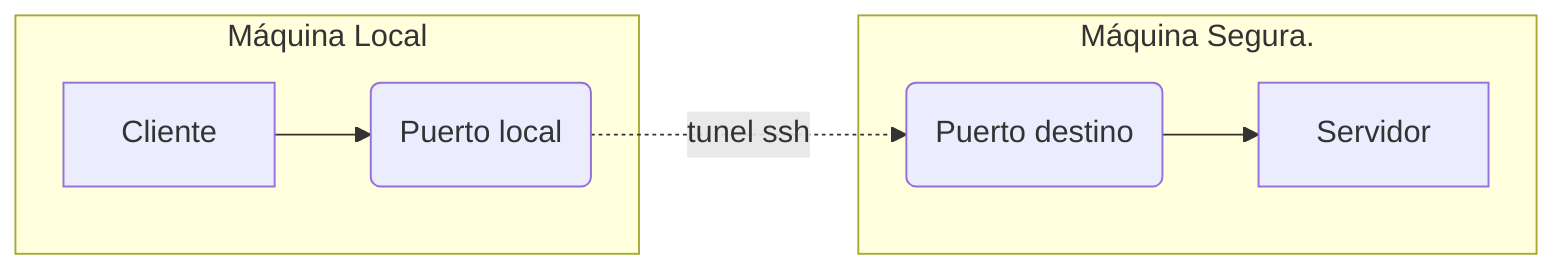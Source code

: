 graph LR
  subgraph Máquina Local
  A[Cliente] --> B(Puerto local)
  end
  subgraph Máquina Segura.
    E(Puerto destino) --> F[Servidor]
  end
  B -.->|tunel ssh| E